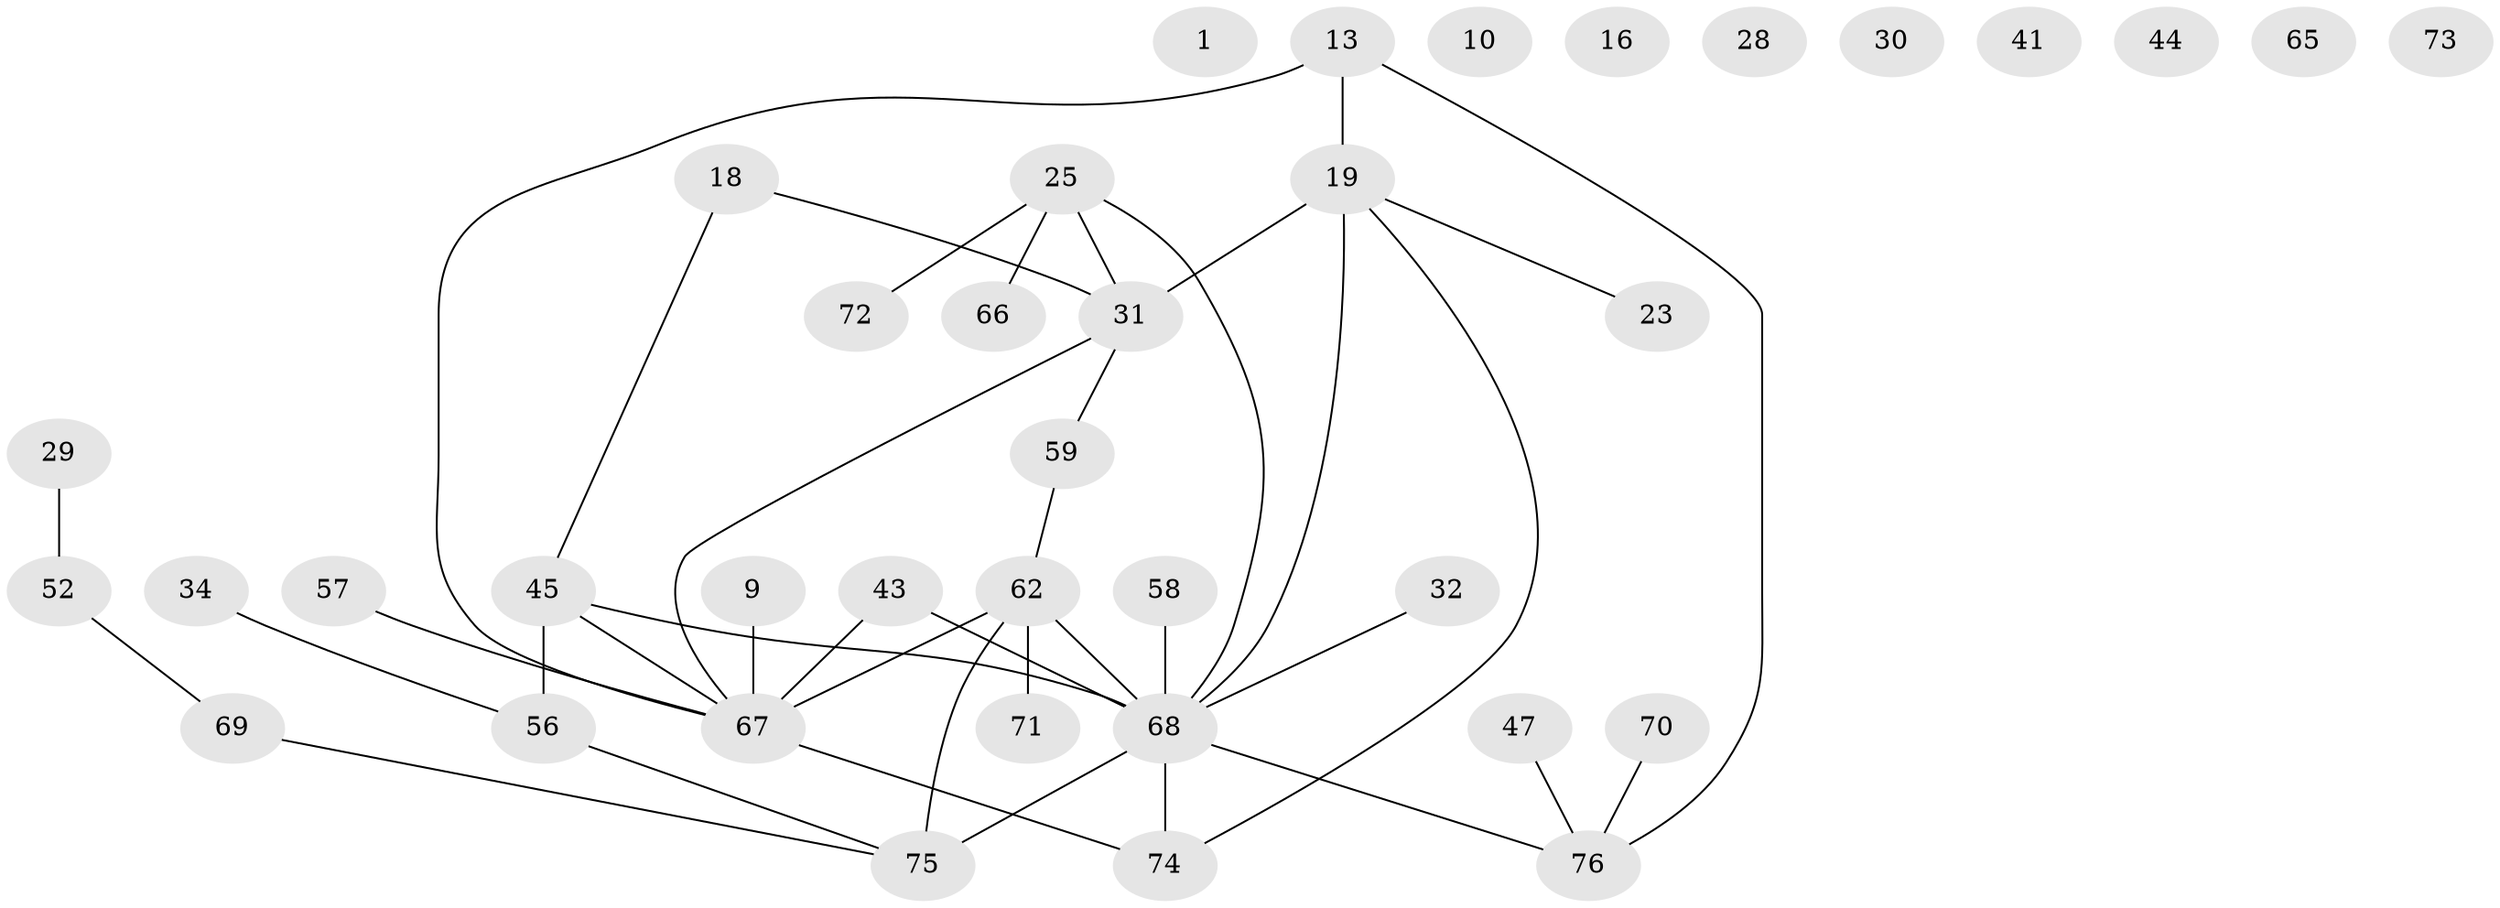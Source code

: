 // original degree distribution, {0: 0.10526315789473684, 2: 0.2631578947368421, 1: 0.19736842105263158, 3: 0.18421052631578946, 4: 0.13157894736842105, 5: 0.09210526315789473, 6: 0.02631578947368421}
// Generated by graph-tools (version 1.1) at 2025/39/03/09/25 04:39:56]
// undirected, 38 vertices, 40 edges
graph export_dot {
graph [start="1"]
  node [color=gray90,style=filled];
  1;
  9;
  10;
  13;
  16 [super="+4"];
  18;
  19 [super="+11"];
  23;
  25 [super="+17"];
  28;
  29;
  30;
  31 [super="+20+14"];
  32 [super="+3"];
  34;
  41;
  43 [super="+26"];
  44;
  45 [super="+39"];
  47;
  52;
  56;
  57;
  58;
  59;
  62 [super="+6+55+61"];
  65;
  66;
  67 [super="+15+54+36+50"];
  68 [super="+46+48+64"];
  69;
  70;
  71;
  72;
  73;
  74 [super="+60"];
  75 [super="+42+63"];
  76 [super="+2+53"];
  9 -- 67;
  13 -- 19 [weight=2];
  13 -- 67;
  13 -- 76 [weight=2];
  18 -- 45;
  18 -- 31;
  19 -- 23;
  19 -- 68 [weight=3];
  19 -- 74;
  19 -- 31 [weight=2];
  25 -- 31;
  25 -- 66;
  25 -- 68;
  25 -- 72;
  29 -- 52;
  31 -- 59;
  31 -- 67;
  32 -- 68;
  34 -- 56;
  43 -- 68 [weight=2];
  43 -- 67 [weight=2];
  45 -- 56 [weight=2];
  45 -- 68;
  45 -- 67;
  47 -- 76;
  52 -- 69;
  56 -- 75;
  57 -- 67 [weight=2];
  58 -- 68 [weight=2];
  59 -- 62;
  62 -- 71;
  62 -- 67 [weight=2];
  62 -- 75 [weight=2];
  62 -- 68 [weight=2];
  67 -- 74;
  68 -- 76 [weight=2];
  68 -- 75;
  68 -- 74;
  69 -- 75;
  70 -- 76;
}
